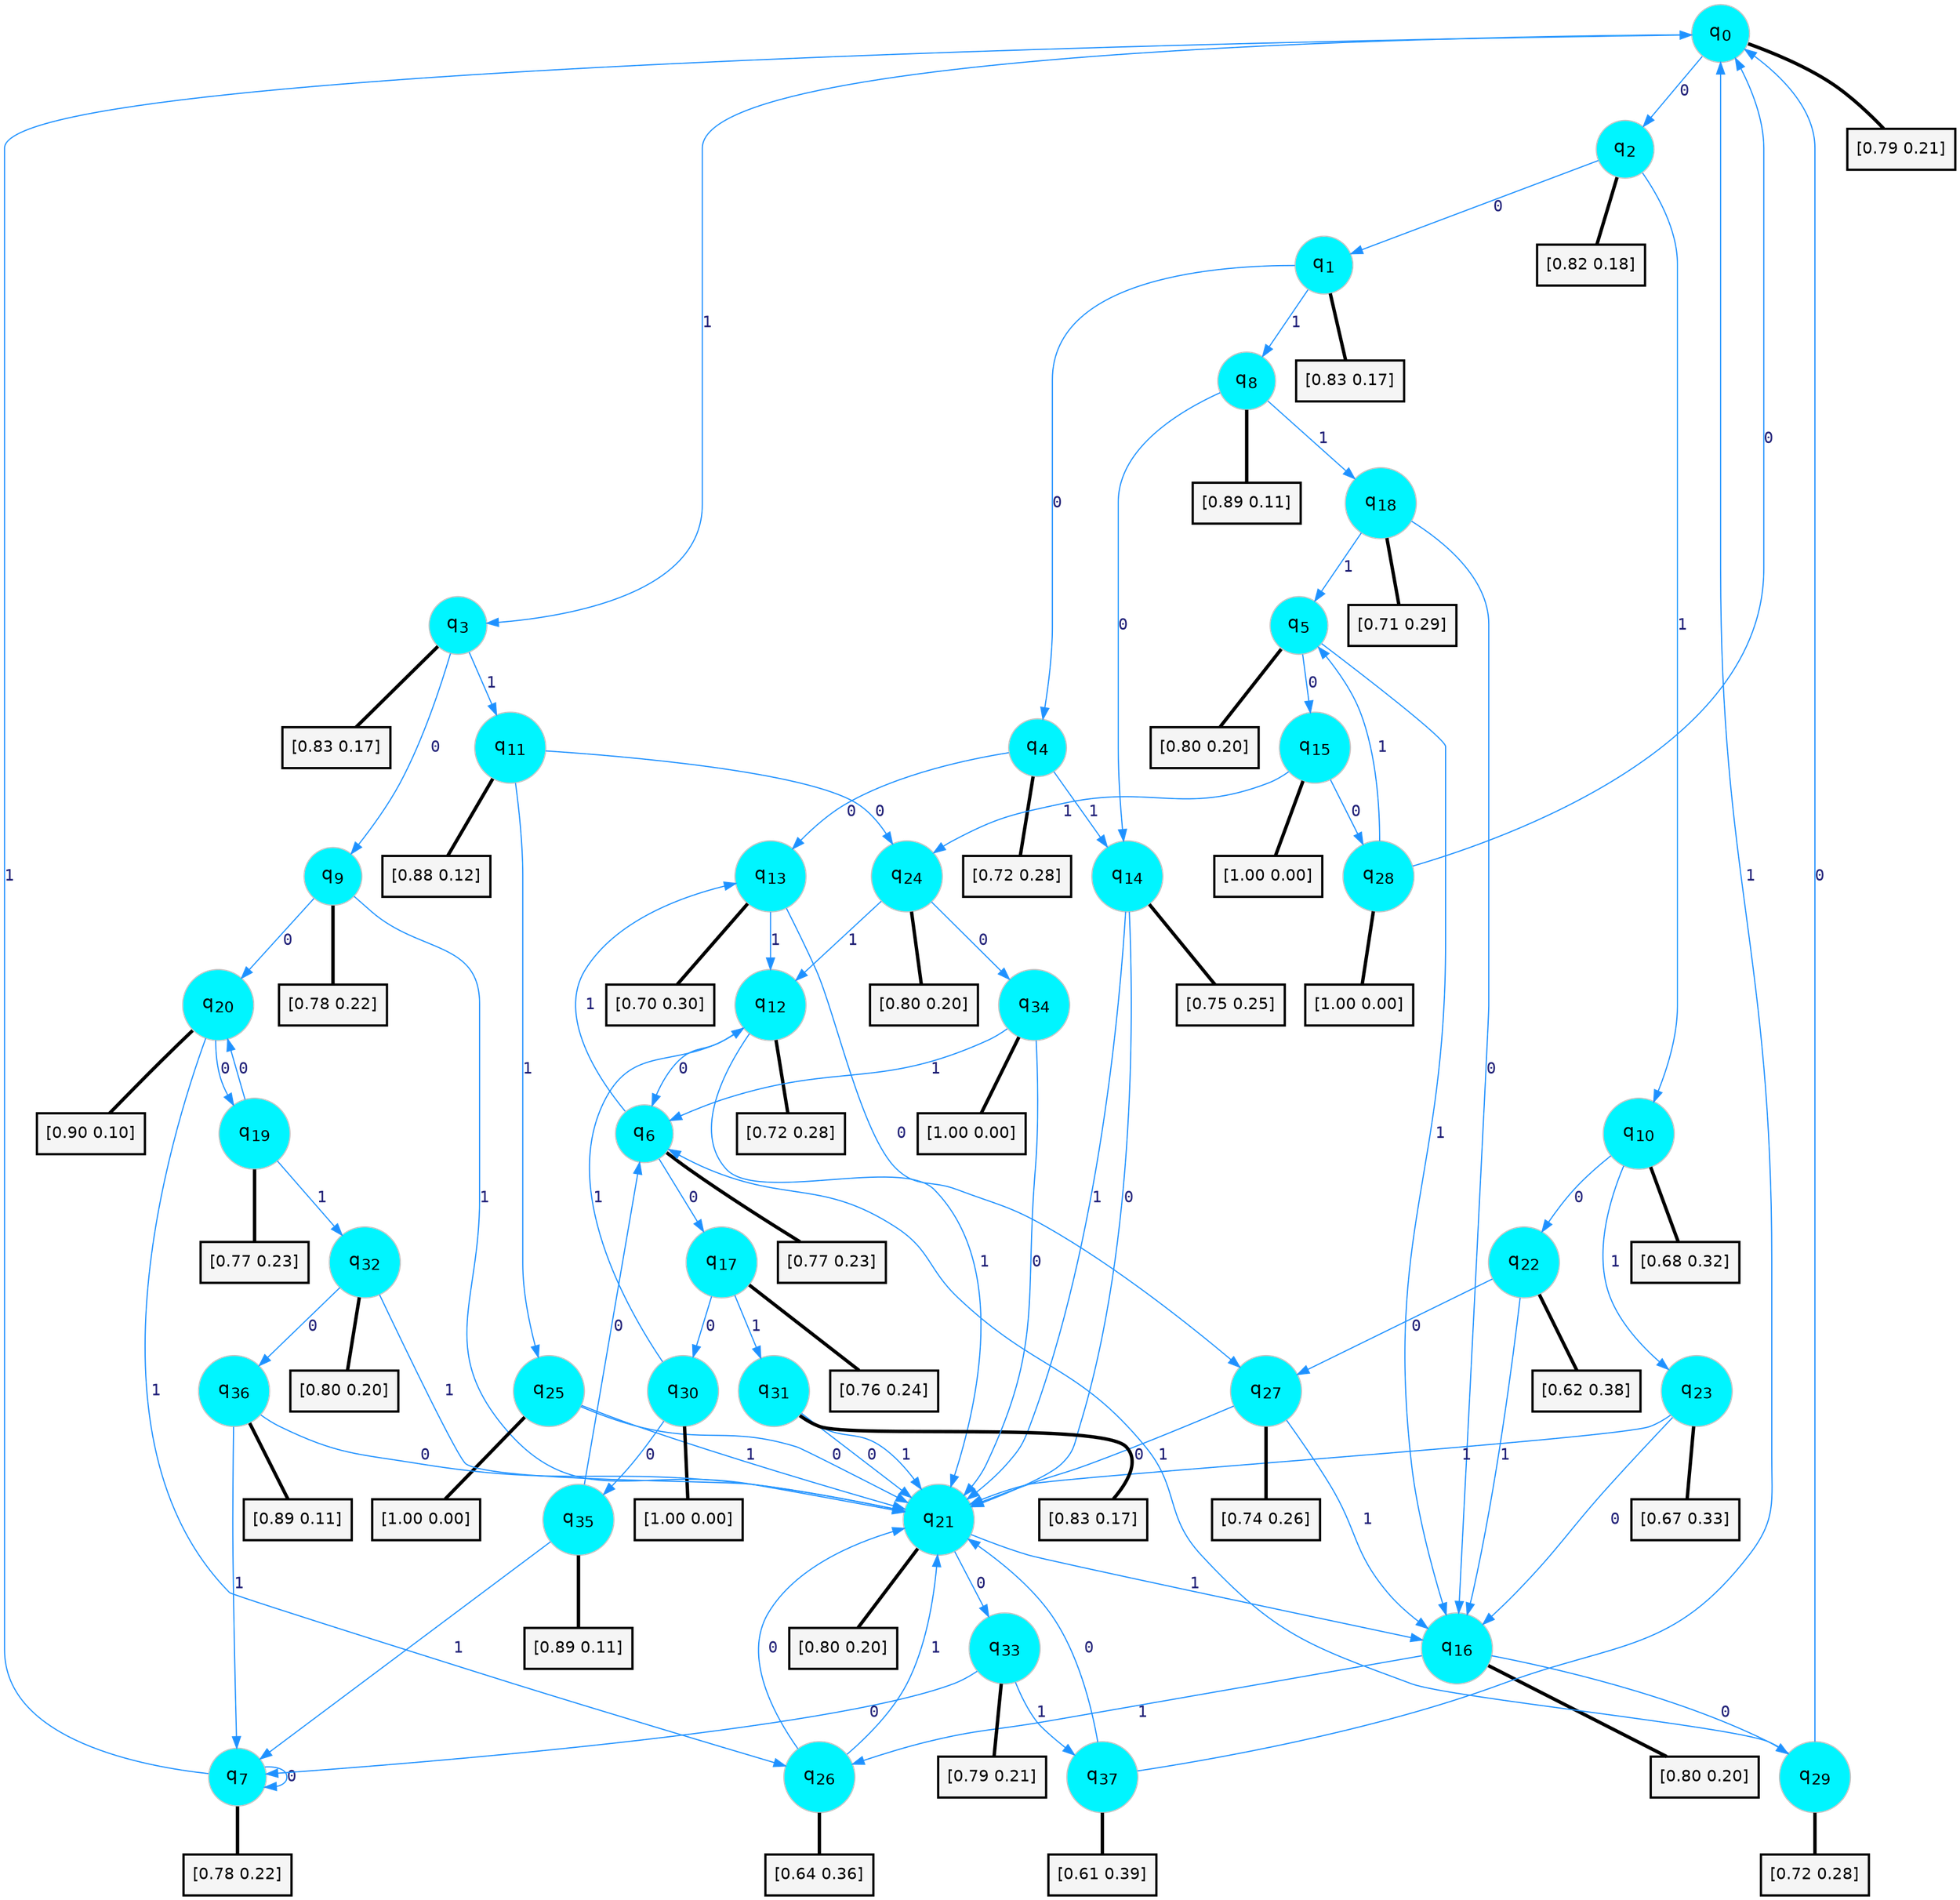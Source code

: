 digraph G {
graph [
bgcolor=transparent, dpi=300, rankdir=TD, size="40,25"];
node [
color=gray, fillcolor=turquoise1, fontcolor=black, fontname=Helvetica, fontsize=16, fontweight=bold, shape=circle, style=filled];
edge [
arrowsize=1, color=dodgerblue1, fontcolor=midnightblue, fontname=courier, fontweight=bold, penwidth=1, style=solid, weight=20];
0[label=<q<SUB>0</SUB>>];
1[label=<q<SUB>1</SUB>>];
2[label=<q<SUB>2</SUB>>];
3[label=<q<SUB>3</SUB>>];
4[label=<q<SUB>4</SUB>>];
5[label=<q<SUB>5</SUB>>];
6[label=<q<SUB>6</SUB>>];
7[label=<q<SUB>7</SUB>>];
8[label=<q<SUB>8</SUB>>];
9[label=<q<SUB>9</SUB>>];
10[label=<q<SUB>10</SUB>>];
11[label=<q<SUB>11</SUB>>];
12[label=<q<SUB>12</SUB>>];
13[label=<q<SUB>13</SUB>>];
14[label=<q<SUB>14</SUB>>];
15[label=<q<SUB>15</SUB>>];
16[label=<q<SUB>16</SUB>>];
17[label=<q<SUB>17</SUB>>];
18[label=<q<SUB>18</SUB>>];
19[label=<q<SUB>19</SUB>>];
20[label=<q<SUB>20</SUB>>];
21[label=<q<SUB>21</SUB>>];
22[label=<q<SUB>22</SUB>>];
23[label=<q<SUB>23</SUB>>];
24[label=<q<SUB>24</SUB>>];
25[label=<q<SUB>25</SUB>>];
26[label=<q<SUB>26</SUB>>];
27[label=<q<SUB>27</SUB>>];
28[label=<q<SUB>28</SUB>>];
29[label=<q<SUB>29</SUB>>];
30[label=<q<SUB>30</SUB>>];
31[label=<q<SUB>31</SUB>>];
32[label=<q<SUB>32</SUB>>];
33[label=<q<SUB>33</SUB>>];
34[label=<q<SUB>34</SUB>>];
35[label=<q<SUB>35</SUB>>];
36[label=<q<SUB>36</SUB>>];
37[label=<q<SUB>37</SUB>>];
38[label="[0.79 0.21]", shape=box,fontcolor=black, fontname=Helvetica, fontsize=14, penwidth=2, fillcolor=whitesmoke,color=black];
39[label="[0.83 0.17]", shape=box,fontcolor=black, fontname=Helvetica, fontsize=14, penwidth=2, fillcolor=whitesmoke,color=black];
40[label="[0.82 0.18]", shape=box,fontcolor=black, fontname=Helvetica, fontsize=14, penwidth=2, fillcolor=whitesmoke,color=black];
41[label="[0.83 0.17]", shape=box,fontcolor=black, fontname=Helvetica, fontsize=14, penwidth=2, fillcolor=whitesmoke,color=black];
42[label="[0.72 0.28]", shape=box,fontcolor=black, fontname=Helvetica, fontsize=14, penwidth=2, fillcolor=whitesmoke,color=black];
43[label="[0.80 0.20]", shape=box,fontcolor=black, fontname=Helvetica, fontsize=14, penwidth=2, fillcolor=whitesmoke,color=black];
44[label="[0.77 0.23]", shape=box,fontcolor=black, fontname=Helvetica, fontsize=14, penwidth=2, fillcolor=whitesmoke,color=black];
45[label="[0.78 0.22]", shape=box,fontcolor=black, fontname=Helvetica, fontsize=14, penwidth=2, fillcolor=whitesmoke,color=black];
46[label="[0.89 0.11]", shape=box,fontcolor=black, fontname=Helvetica, fontsize=14, penwidth=2, fillcolor=whitesmoke,color=black];
47[label="[0.78 0.22]", shape=box,fontcolor=black, fontname=Helvetica, fontsize=14, penwidth=2, fillcolor=whitesmoke,color=black];
48[label="[0.68 0.32]", shape=box,fontcolor=black, fontname=Helvetica, fontsize=14, penwidth=2, fillcolor=whitesmoke,color=black];
49[label="[0.88 0.12]", shape=box,fontcolor=black, fontname=Helvetica, fontsize=14, penwidth=2, fillcolor=whitesmoke,color=black];
50[label="[0.72 0.28]", shape=box,fontcolor=black, fontname=Helvetica, fontsize=14, penwidth=2, fillcolor=whitesmoke,color=black];
51[label="[0.70 0.30]", shape=box,fontcolor=black, fontname=Helvetica, fontsize=14, penwidth=2, fillcolor=whitesmoke,color=black];
52[label="[0.75 0.25]", shape=box,fontcolor=black, fontname=Helvetica, fontsize=14, penwidth=2, fillcolor=whitesmoke,color=black];
53[label="[1.00 0.00]", shape=box,fontcolor=black, fontname=Helvetica, fontsize=14, penwidth=2, fillcolor=whitesmoke,color=black];
54[label="[0.80 0.20]", shape=box,fontcolor=black, fontname=Helvetica, fontsize=14, penwidth=2, fillcolor=whitesmoke,color=black];
55[label="[0.76 0.24]", shape=box,fontcolor=black, fontname=Helvetica, fontsize=14, penwidth=2, fillcolor=whitesmoke,color=black];
56[label="[0.71 0.29]", shape=box,fontcolor=black, fontname=Helvetica, fontsize=14, penwidth=2, fillcolor=whitesmoke,color=black];
57[label="[0.77 0.23]", shape=box,fontcolor=black, fontname=Helvetica, fontsize=14, penwidth=2, fillcolor=whitesmoke,color=black];
58[label="[0.90 0.10]", shape=box,fontcolor=black, fontname=Helvetica, fontsize=14, penwidth=2, fillcolor=whitesmoke,color=black];
59[label="[0.80 0.20]", shape=box,fontcolor=black, fontname=Helvetica, fontsize=14, penwidth=2, fillcolor=whitesmoke,color=black];
60[label="[0.62 0.38]", shape=box,fontcolor=black, fontname=Helvetica, fontsize=14, penwidth=2, fillcolor=whitesmoke,color=black];
61[label="[0.67 0.33]", shape=box,fontcolor=black, fontname=Helvetica, fontsize=14, penwidth=2, fillcolor=whitesmoke,color=black];
62[label="[0.80 0.20]", shape=box,fontcolor=black, fontname=Helvetica, fontsize=14, penwidth=2, fillcolor=whitesmoke,color=black];
63[label="[1.00 0.00]", shape=box,fontcolor=black, fontname=Helvetica, fontsize=14, penwidth=2, fillcolor=whitesmoke,color=black];
64[label="[0.64 0.36]", shape=box,fontcolor=black, fontname=Helvetica, fontsize=14, penwidth=2, fillcolor=whitesmoke,color=black];
65[label="[0.74 0.26]", shape=box,fontcolor=black, fontname=Helvetica, fontsize=14, penwidth=2, fillcolor=whitesmoke,color=black];
66[label="[1.00 0.00]", shape=box,fontcolor=black, fontname=Helvetica, fontsize=14, penwidth=2, fillcolor=whitesmoke,color=black];
67[label="[0.72 0.28]", shape=box,fontcolor=black, fontname=Helvetica, fontsize=14, penwidth=2, fillcolor=whitesmoke,color=black];
68[label="[1.00 0.00]", shape=box,fontcolor=black, fontname=Helvetica, fontsize=14, penwidth=2, fillcolor=whitesmoke,color=black];
69[label="[0.83 0.17]", shape=box,fontcolor=black, fontname=Helvetica, fontsize=14, penwidth=2, fillcolor=whitesmoke,color=black];
70[label="[0.80 0.20]", shape=box,fontcolor=black, fontname=Helvetica, fontsize=14, penwidth=2, fillcolor=whitesmoke,color=black];
71[label="[0.79 0.21]", shape=box,fontcolor=black, fontname=Helvetica, fontsize=14, penwidth=2, fillcolor=whitesmoke,color=black];
72[label="[1.00 0.00]", shape=box,fontcolor=black, fontname=Helvetica, fontsize=14, penwidth=2, fillcolor=whitesmoke,color=black];
73[label="[0.89 0.11]", shape=box,fontcolor=black, fontname=Helvetica, fontsize=14, penwidth=2, fillcolor=whitesmoke,color=black];
74[label="[0.89 0.11]", shape=box,fontcolor=black, fontname=Helvetica, fontsize=14, penwidth=2, fillcolor=whitesmoke,color=black];
75[label="[0.61 0.39]", shape=box,fontcolor=black, fontname=Helvetica, fontsize=14, penwidth=2, fillcolor=whitesmoke,color=black];
0->2 [label=0];
0->3 [label=1];
0->38 [arrowhead=none, penwidth=3,color=black];
1->4 [label=0];
1->8 [label=1];
1->39 [arrowhead=none, penwidth=3,color=black];
2->1 [label=0];
2->10 [label=1];
2->40 [arrowhead=none, penwidth=3,color=black];
3->9 [label=0];
3->11 [label=1];
3->41 [arrowhead=none, penwidth=3,color=black];
4->13 [label=0];
4->14 [label=1];
4->42 [arrowhead=none, penwidth=3,color=black];
5->15 [label=0];
5->16 [label=1];
5->43 [arrowhead=none, penwidth=3,color=black];
6->17 [label=0];
6->13 [label=1];
6->44 [arrowhead=none, penwidth=3,color=black];
7->7 [label=0];
7->0 [label=1];
7->45 [arrowhead=none, penwidth=3,color=black];
8->14 [label=0];
8->18 [label=1];
8->46 [arrowhead=none, penwidth=3,color=black];
9->20 [label=0];
9->21 [label=1];
9->47 [arrowhead=none, penwidth=3,color=black];
10->22 [label=0];
10->23 [label=1];
10->48 [arrowhead=none, penwidth=3,color=black];
11->24 [label=0];
11->25 [label=1];
11->49 [arrowhead=none, penwidth=3,color=black];
12->6 [label=0];
12->21 [label=1];
12->50 [arrowhead=none, penwidth=3,color=black];
13->27 [label=0];
13->12 [label=1];
13->51 [arrowhead=none, penwidth=3,color=black];
14->21 [label=0];
14->21 [label=1];
14->52 [arrowhead=none, penwidth=3,color=black];
15->28 [label=0];
15->24 [label=1];
15->53 [arrowhead=none, penwidth=3,color=black];
16->29 [label=0];
16->26 [label=1];
16->54 [arrowhead=none, penwidth=3,color=black];
17->30 [label=0];
17->31 [label=1];
17->55 [arrowhead=none, penwidth=3,color=black];
18->16 [label=0];
18->5 [label=1];
18->56 [arrowhead=none, penwidth=3,color=black];
19->20 [label=0];
19->32 [label=1];
19->57 [arrowhead=none, penwidth=3,color=black];
20->19 [label=0];
20->26 [label=1];
20->58 [arrowhead=none, penwidth=3,color=black];
21->33 [label=0];
21->16 [label=1];
21->59 [arrowhead=none, penwidth=3,color=black];
22->27 [label=0];
22->16 [label=1];
22->60 [arrowhead=none, penwidth=3,color=black];
23->16 [label=0];
23->21 [label=1];
23->61 [arrowhead=none, penwidth=3,color=black];
24->34 [label=0];
24->12 [label=1];
24->62 [arrowhead=none, penwidth=3,color=black];
25->21 [label=0];
25->21 [label=1];
25->63 [arrowhead=none, penwidth=3,color=black];
26->21 [label=0];
26->21 [label=1];
26->64 [arrowhead=none, penwidth=3,color=black];
27->21 [label=0];
27->16 [label=1];
27->65 [arrowhead=none, penwidth=3,color=black];
28->0 [label=0];
28->5 [label=1];
28->66 [arrowhead=none, penwidth=3,color=black];
29->0 [label=0];
29->6 [label=1];
29->67 [arrowhead=none, penwidth=3,color=black];
30->35 [label=0];
30->12 [label=1];
30->68 [arrowhead=none, penwidth=3,color=black];
31->21 [label=0];
31->21 [label=1];
31->69 [arrowhead=none, penwidth=3,color=black];
32->36 [label=0];
32->21 [label=1];
32->70 [arrowhead=none, penwidth=3,color=black];
33->7 [label=0];
33->37 [label=1];
33->71 [arrowhead=none, penwidth=3,color=black];
34->21 [label=0];
34->6 [label=1];
34->72 [arrowhead=none, penwidth=3,color=black];
35->6 [label=0];
35->7 [label=1];
35->73 [arrowhead=none, penwidth=3,color=black];
36->21 [label=0];
36->7 [label=1];
36->74 [arrowhead=none, penwidth=3,color=black];
37->21 [label=0];
37->0 [label=1];
37->75 [arrowhead=none, penwidth=3,color=black];
}
